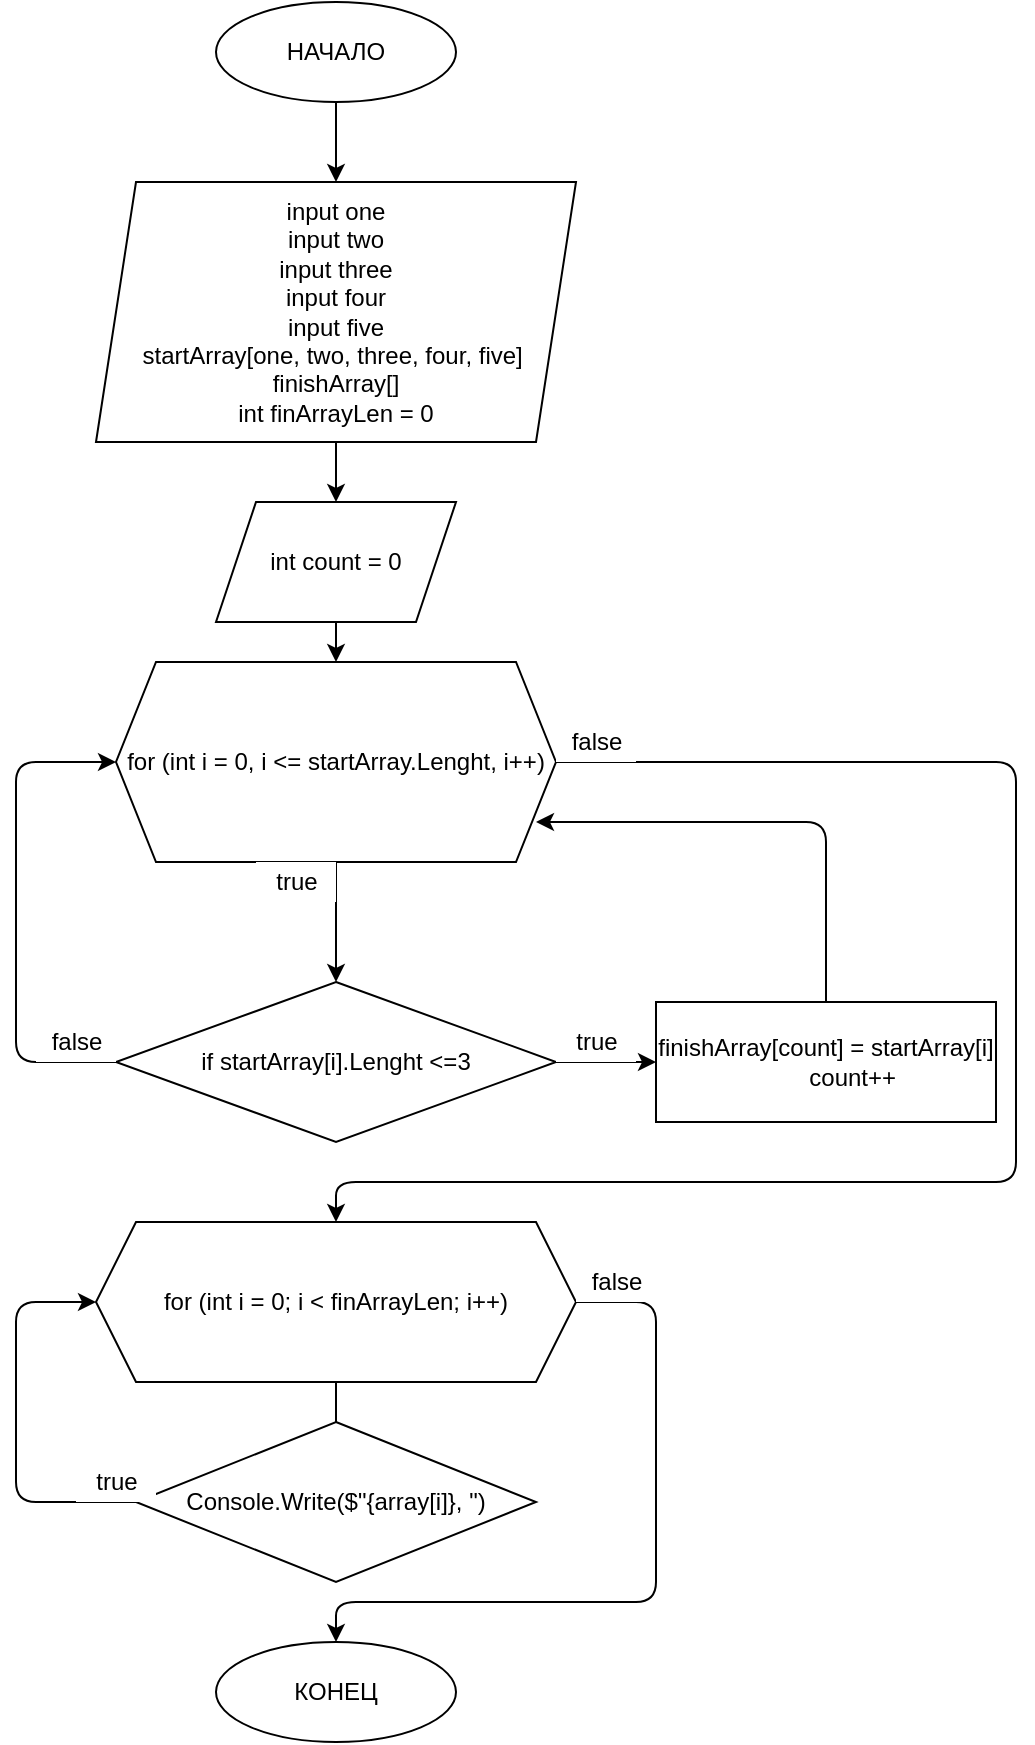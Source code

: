 <mxfile>
    <diagram id="la8yZf0HIKNwxhcy_ehX" name="Страница 1">
        <mxGraphModel dx="1863" dy="547" grid="1" gridSize="10" guides="1" tooltips="1" connect="1" arrows="1" fold="1" page="1" pageScale="1" pageWidth="827" pageHeight="1169" math="0" shadow="0">
            <root>
                <mxCell id="0"/>
                <mxCell id="1" parent="0"/>
                <mxCell id="3" style="edgeStyle=none;html=1;" parent="1" target="4" edge="1">
                    <mxGeometry relative="1" as="geometry">
                        <mxPoint x="440" y="120" as="targetPoint"/>
                        <mxPoint x="440" y="80" as="sourcePoint"/>
                    </mxGeometry>
                </mxCell>
                <mxCell id="7" style="edgeStyle=none;html=1;entryX=0.5;entryY=0;entryDx=0;entryDy=0;" edge="1" parent="1" source="4" target="9">
                    <mxGeometry relative="1" as="geometry">
                        <mxPoint x="440" y="280" as="targetPoint"/>
                    </mxGeometry>
                </mxCell>
                <mxCell id="4" value="input one&lt;br&gt;input two&lt;br&gt;input three&lt;br&gt;input four&lt;br&gt;input five&lt;br&gt;&lt;div&gt;startArray[one, two, three, four, five]&amp;nbsp;&lt;/div&gt;&lt;div&gt;finishArray[]&lt;/div&gt;&lt;div&gt;int finArrayLen = 0&lt;/div&gt;" style="shape=parallelogram;perimeter=parallelogramPerimeter;whiteSpace=wrap;html=1;fixedSize=1;" parent="1" vertex="1">
                    <mxGeometry x="320" y="120" width="240" height="130" as="geometry"/>
                </mxCell>
                <mxCell id="10" style="edgeStyle=none;html=1;" edge="1" parent="1" source="9">
                    <mxGeometry relative="1" as="geometry">
                        <mxPoint x="440" y="360" as="targetPoint"/>
                    </mxGeometry>
                </mxCell>
                <mxCell id="9" value="int count = 0" style="shape=parallelogram;perimeter=parallelogramPerimeter;whiteSpace=wrap;html=1;fixedSize=1;" vertex="1" parent="1">
                    <mxGeometry x="380" y="280" width="120" height="60" as="geometry"/>
                </mxCell>
                <mxCell id="13" style="edgeStyle=none;html=1;startArrow=none;exitX=0.5;exitY=1;exitDx=0;exitDy=0;" edge="1" parent="1" source="11">
                    <mxGeometry relative="1" as="geometry">
                        <mxPoint x="440" y="520" as="targetPoint"/>
                        <mxPoint x="440" y="500" as="sourcePoint"/>
                    </mxGeometry>
                </mxCell>
                <mxCell id="29" style="edgeStyle=none;html=1;exitX=1;exitY=0.5;exitDx=0;exitDy=0;" edge="1" parent="1" source="11">
                    <mxGeometry relative="1" as="geometry">
                        <mxPoint x="440" y="640" as="targetPoint"/>
                        <Array as="points">
                            <mxPoint x="780" y="410"/>
                            <mxPoint x="780" y="620"/>
                            <mxPoint x="440" y="620"/>
                        </Array>
                    </mxGeometry>
                </mxCell>
                <mxCell id="11" value="for (int i = 0, i &amp;lt;= startArray.Lenght, i++)" style="shape=hexagon;perimeter=hexagonPerimeter2;whiteSpace=wrap;html=1;fixedSize=1;" vertex="1" parent="1">
                    <mxGeometry x="330" y="360" width="220" height="100" as="geometry"/>
                </mxCell>
                <mxCell id="14" value="false" style="text;html=1;align=center;verticalAlign=middle;resizable=0;points=[];autosize=1;strokeColor=none;fillColor=default;" vertex="1" parent="1">
                    <mxGeometry x="550" y="390" width="40" height="20" as="geometry"/>
                </mxCell>
                <mxCell id="23" style="edgeStyle=none;html=1;entryX=0;entryY=0.5;entryDx=0;entryDy=0;" edge="1" parent="1" source="17" target="20">
                    <mxGeometry relative="1" as="geometry"/>
                </mxCell>
                <mxCell id="27" style="edgeStyle=none;html=1;exitX=0;exitY=0.5;exitDx=0;exitDy=0;entryX=0;entryY=0.5;entryDx=0;entryDy=0;" edge="1" parent="1" source="17" target="11">
                    <mxGeometry relative="1" as="geometry">
                        <mxPoint x="240" y="560" as="targetPoint"/>
                        <Array as="points">
                            <mxPoint x="280" y="560"/>
                            <mxPoint x="280" y="480"/>
                            <mxPoint x="280" y="410"/>
                        </Array>
                    </mxGeometry>
                </mxCell>
                <mxCell id="17" value="if startArray[i].Lenght &amp;lt;=3" style="rhombus;whiteSpace=wrap;html=1;fillColor=default;" vertex="1" parent="1">
                    <mxGeometry x="330" y="520" width="220" height="80" as="geometry"/>
                </mxCell>
                <mxCell id="22" style="edgeStyle=none;html=1;" edge="1" parent="1" source="20">
                    <mxGeometry relative="1" as="geometry">
                        <mxPoint x="540" y="440" as="targetPoint"/>
                        <Array as="points">
                            <mxPoint x="685" y="440"/>
                        </Array>
                    </mxGeometry>
                </mxCell>
                <mxCell id="20" value="&lt;div&gt;finishArray[count] = startArray[i]&lt;/div&gt;&lt;span&gt;&amp;nbsp; &amp;nbsp; &amp;nbsp; &amp;nbsp; count++&lt;/span&gt;" style="rounded=0;whiteSpace=wrap;html=1;fillColor=default;" vertex="1" parent="1">
                    <mxGeometry x="600" y="530" width="170" height="60" as="geometry"/>
                </mxCell>
                <mxCell id="24" value="true" style="text;html=1;align=center;verticalAlign=middle;resizable=0;points=[];autosize=1;strokeColor=none;fillColor=default;" vertex="1" parent="1">
                    <mxGeometry x="550" y="540" width="40" height="20" as="geometry"/>
                </mxCell>
                <mxCell id="26" value="" style="edgeStyle=none;html=1;endArrow=none;" edge="1" parent="1" source="11">
                    <mxGeometry relative="1" as="geometry">
                        <mxPoint x="440" y="460" as="targetPoint"/>
                        <mxPoint x="440" y="460" as="sourcePoint"/>
                    </mxGeometry>
                </mxCell>
                <mxCell id="28" value="false" style="text;html=1;align=center;verticalAlign=middle;resizable=0;points=[];autosize=1;strokeColor=none;fillColor=default;" vertex="1" parent="1">
                    <mxGeometry x="290" y="540" width="40" height="20" as="geometry"/>
                </mxCell>
                <mxCell id="32" value="" style="edgeStyle=none;html=1;" edge="1" parent="1" source="31" target="11">
                    <mxGeometry relative="1" as="geometry"/>
                </mxCell>
                <mxCell id="31" value="true" style="text;html=1;align=center;verticalAlign=middle;resizable=0;points=[];autosize=1;strokeColor=none;fillColor=default;" vertex="1" parent="1">
                    <mxGeometry x="400" y="460" width="40" height="20" as="geometry"/>
                </mxCell>
                <mxCell id="36" style="edgeStyle=none;html=1;" edge="1" parent="1" source="34">
                    <mxGeometry relative="1" as="geometry">
                        <mxPoint x="440" y="800" as="targetPoint"/>
                    </mxGeometry>
                </mxCell>
                <mxCell id="41" style="edgeStyle=none;html=1;exitX=1;exitY=0.5;exitDx=0;exitDy=0;entryX=0.5;entryY=0;entryDx=0;entryDy=0;startArrow=none;" edge="1" parent="1" source="34" target="43">
                    <mxGeometry relative="1" as="geometry">
                        <mxPoint x="440" y="930" as="targetPoint"/>
                        <mxPoint x="640" y="690.0" as="sourcePoint"/>
                        <Array as="points">
                            <mxPoint x="600" y="680"/>
                            <mxPoint x="600" y="830"/>
                            <mxPoint x="440" y="830"/>
                        </Array>
                    </mxGeometry>
                </mxCell>
                <mxCell id="34" value="for (int i = 0; i &amp;lt; finArrayLen; i++)" style="shape=hexagon;perimeter=hexagonPerimeter2;whiteSpace=wrap;html=1;fixedSize=1;fillColor=default;" vertex="1" parent="1">
                    <mxGeometry x="320" y="640" width="240" height="80" as="geometry"/>
                </mxCell>
                <mxCell id="38" style="edgeStyle=none;html=1;entryX=0;entryY=0.5;entryDx=0;entryDy=0;" edge="1" parent="1" source="37" target="34">
                    <mxGeometry relative="1" as="geometry">
                        <mxPoint x="280" y="840" as="targetPoint"/>
                        <Array as="points">
                            <mxPoint x="280" y="780"/>
                            <mxPoint x="280" y="680"/>
                        </Array>
                    </mxGeometry>
                </mxCell>
                <mxCell id="37" value="Console.Write($&quot;{array[i]}, &quot;)" style="rhombus;whiteSpace=wrap;html=1;fillColor=default;" vertex="1" parent="1">
                    <mxGeometry x="340" y="740" width="200" height="80" as="geometry"/>
                </mxCell>
                <mxCell id="39" value="true" style="text;html=1;align=center;verticalAlign=middle;resizable=0;points=[];autosize=1;strokeColor=none;fillColor=default;" vertex="1" parent="1">
                    <mxGeometry x="310" y="760" width="40" height="20" as="geometry"/>
                </mxCell>
                <mxCell id="43" value="КОНЕЦ" style="ellipse;whiteSpace=wrap;html=1;fillColor=default;" vertex="1" parent="1">
                    <mxGeometry x="380" y="850" width="120" height="50" as="geometry"/>
                </mxCell>
                <mxCell id="44" value="НАЧАЛО" style="ellipse;whiteSpace=wrap;html=1;fillColor=default;" vertex="1" parent="1">
                    <mxGeometry x="380" y="30" width="120" height="50" as="geometry"/>
                </mxCell>
                <mxCell id="47" value="false" style="text;html=1;align=center;verticalAlign=middle;resizable=0;points=[];autosize=1;strokeColor=none;fillColor=default;" vertex="1" parent="1">
                    <mxGeometry x="560" y="660" width="40" height="20" as="geometry"/>
                </mxCell>
            </root>
        </mxGraphModel>
    </diagram>
</mxfile>